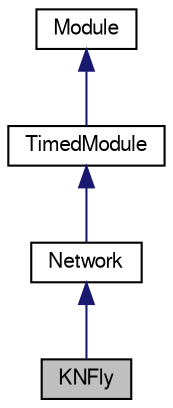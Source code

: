digraph "KNFly"
{
  bgcolor="transparent";
  edge [fontname="FreeSans",fontsize="10",labelfontname="FreeSans",labelfontsize="10"];
  node [fontname="FreeSans",fontsize="10",shape=record];
  Node0 [label="KNFly",height=0.2,width=0.4,color="black", fillcolor="grey75", style="filled", fontcolor="black"];
  Node1 -> Node0 [dir="back",color="midnightblue",fontsize="10",style="solid",fontname="FreeSans"];
  Node1 [label="Network",height=0.2,width=0.4,color="black",URL="$classNetwork.html"];
  Node2 -> Node1 [dir="back",color="midnightblue",fontsize="10",style="solid",fontname="FreeSans"];
  Node2 [label="TimedModule",height=0.2,width=0.4,color="black",URL="$classTimedModule.html"];
  Node3 -> Node2 [dir="back",color="midnightblue",fontsize="10",style="solid",fontname="FreeSans"];
  Node3 [label="Module",height=0.2,width=0.4,color="black",URL="$classModule.html"];
}
